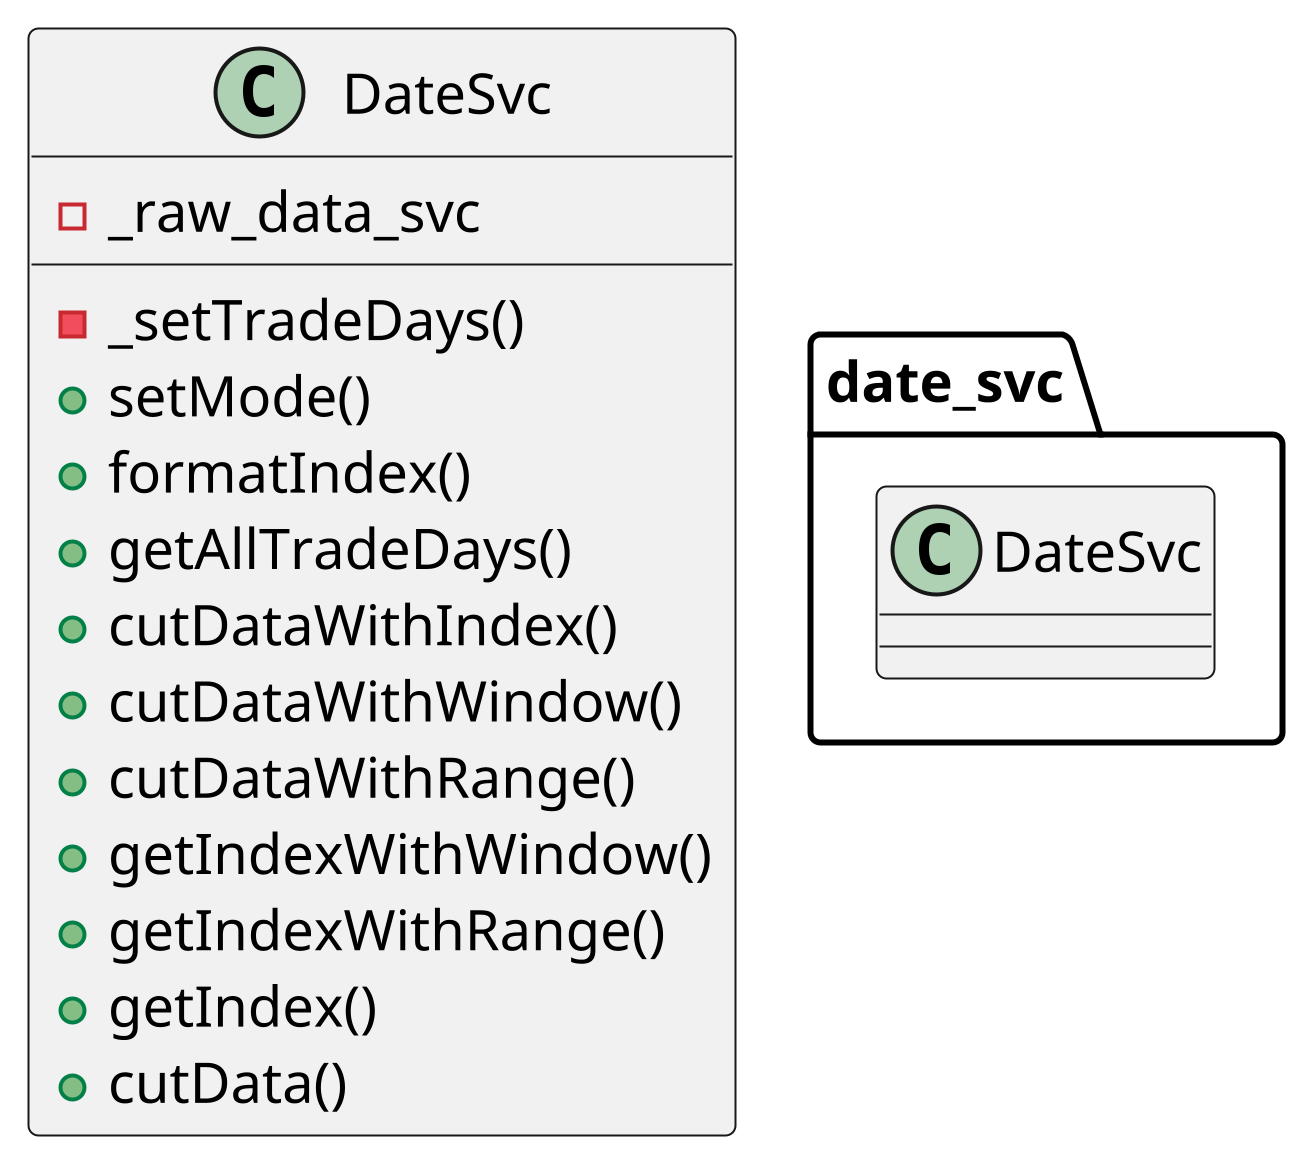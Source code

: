@startuml
scale 8192*8192

package date_svc{
    class DateSvc
}

class DateSvc{
    - _raw_data_svc
    - _setTradeDays()
    + setMode()
    + formatIndex()
    + getAllTradeDays()
    + cutDataWithIndex()
    + cutDataWithWindow()
    + cutDataWithRange()
    + getIndexWithWindow()
    + getIndexWithRange()
    + getIndex()
    + cutData()
}

@enduml